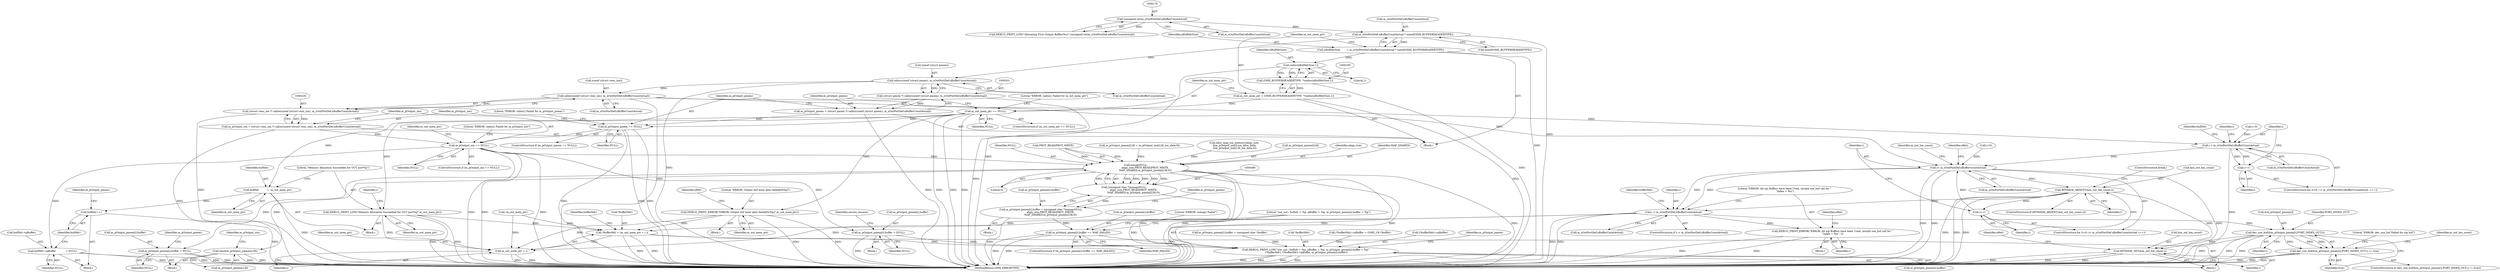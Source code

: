 digraph "0_Android_7558d03e6498e970b761aa44fff6b2c659202d95_2@API" {
"1000176" [label="(Call,m_sOutPortDef.nBufferCountActual * sizeof(OMX_BUFFERHEADERTYPE))"];
"1000169" [label="(Call,(unsigned int)m_sOutPortDef.nBufferCountActual)"];
"1000174" [label="(Call,nBufHdrSize        = m_sOutPortDef.nBufferCountActual * sizeof(OMX_BUFFERHEADERTYPE))"];
"1000186" [label="(Call,calloc(nBufHdrSize,1))"];
"1000184" [label="(Call,(OMX_BUFFERHEADERTYPE  *)calloc(nBufHdrSize,1))"];
"1000182" [label="(Call,m_out_mem_ptr = (OMX_BUFFERHEADERTYPE  *)calloc(nBufHdrSize,1))"];
"1000190" [label="(Call,m_out_mem_ptr == NULL)"];
"1000209" [label="(Call,m_pOutput_pmem == NULL)"];
"1000228" [label="(Call,m_pOutput_ion == NULL)"];
"1000290" [label="(Call,bufHdr->pBuffer            = NULL)"];
"1000472" [label="(Call,m_pOutput_pmem[i].buffer = NULL)"];
"1000609" [label="(Call,DEBUG_PRINT_LOW(\"use_out:: bufhdr = %p, pBuffer = %p, m_pOutput_pmem[i].buffer = %p\",\n (*bufferHdr), (*bufferHdr)->pBuffer, m_pOutput_pmem[i].buffer))"];
"1000491" [label="(Call,mmap(NULL,\n                        align_size,PROT_READ|PROT_WRITE,\n                        MAP_SHARED,m_pOutput_pmem[i].fd,0))"];
"1000489" [label="(Call,(unsigned char *)mmap(NULL,\n                        align_size,PROT_READ|PROT_WRITE,\n                        MAP_SHARED,m_pOutput_pmem[i].fd,0))"];
"1000483" [label="(Call,m_pOutput_pmem[i].buffer = (unsigned char *)mmap(NULL,\n                        align_size,PROT_READ|PROT_WRITE,\n                        MAP_SHARED,m_pOutput_pmem[i].fd,0))"];
"1000505" [label="(Call,m_pOutput_pmem[i].buffer == MAP_FAILED)"];
"1000515" [label="(Call,m_pOutput_pmem[i].buffer = NULL)"];
"1000522" [label="(Call,close(m_pOutput_pmem[i].fd))"];
"1000239" [label="(Call,bufHdr          =  m_out_mem_ptr)"];
"1000295" [label="(Call,bufHdr++)"];
"1000242" [label="(Call,DEBUG_PRINT_LOW(\"Memory Allocation Succeeded for OUT port%p\",m_out_mem_ptr))"];
"1000371" [label="(Call,*bufferHdr = (m_out_mem_ptr + i ))"];
"1000374" [label="(Call,m_out_mem_ptr + i)"];
"1000334" [label="(Call,DEBUG_PRINT_ERROR(\"ERROR: Output buf mem alloc failed[0x%p]\",m_out_mem_ptr))"];
"1000202" [label="(Call,calloc(sizeof (struct pmem), m_sOutPortDef.nBufferCountActual))"];
"1000200" [label="(Call,(struct pmem *) calloc(sizeof (struct pmem), m_sOutPortDef.nBufferCountActual))"];
"1000198" [label="(Call,m_pOutput_pmem = (struct pmem *) calloc(sizeof (struct pmem), m_sOutPortDef.nBufferCountActual))"];
"1000221" [label="(Call,calloc(sizeof (struct venc_ion), m_sOutPortDef.nBufferCountActual))"];
"1000219" [label="(Call,(struct venc_ion *) calloc(sizeof (struct venc_ion), m_sOutPortDef.nBufferCountActual))"];
"1000217" [label="(Call,m_pOutput_ion = (struct venc_ion *) calloc(sizeof (struct venc_ion), m_sOutPortDef.nBufferCountActual))"];
"1000249" [label="(Call,i < m_sOutPortDef.nBufferCountActual)"];
"1000254" [label="(Call,i++)"];
"1000344" [label="(Call,i< m_sOutPortDef.nBufferCountActual)"];
"1000353" [label="(Call,BITMASK_ABSENT(&m_out_bm_count,i))"];
"1000349" [label="(Call,i++)"];
"1000365" [label="(Call,i < m_sOutPortDef.nBufferCountActual)"];
"1000624" [label="(Call,dev_use_buf(&m_pOutput_pmem[i],PORT_INDEX_OUT,i))"];
"1000623" [label="(Call,dev_use_buf(&m_pOutput_pmem[i],PORT_INDEX_OUT,i) != true)"];
"1000637" [label="(Call,BITMASK_SET(&m_out_bm_count,i))"];
"1000643" [label="(Call,DEBUG_PRINT_ERROR(\"ERROR: All o/p Buffers have been Used, invalid use_buf call for \"\n \"index = %u\", i))"];
"1000624" [label="(Call,dev_use_buf(&m_pOutput_pmem[i],PORT_INDEX_OUT,i))"];
"1000611" [label="(Call,*bufferHdr)"];
"1000219" [label="(Call,(struct venc_ion *) calloc(sizeof (struct venc_ion), m_sOutPortDef.nBufferCountActual))"];
"1000249" [label="(Call,i < m_sOutPortDef.nBufferCountActual)"];
"1000644" [label="(Literal,\"ERROR: All o/p Buffers have been Used, invalid use_buf call for \"\n \"index = %u\")"];
"1000245" [label="(ControlStructure,for (i=0; i < m_sOutPortDef.nBufferCountActual ; i++))"];
"1000191" [label="(Identifier,m_out_mem_ptr)"];
"1000478" [label="(Identifier,NULL)"];
"1000371" [label="(Call,*bufferHdr = (m_out_mem_ptr + i ))"];
"1000645" [label="(Identifier,i)"];
"1000482" [label="(Block,)"];
"1000484" [label="(Call,m_pOutput_pmem[i].buffer)"];
"1000250" [label="(Identifier,i)"];
"1000639" [label="(Identifier,m_out_bm_count)"];
"1000176" [label="(Call,m_sOutPortDef.nBufferCountActual * sizeof(OMX_BUFFERHEADERTYPE))"];
"1000199" [label="(Identifier,m_pOutput_pmem)"];
"1000498" [label="(Call,m_pOutput_pmem[i].fd)"];
"1000394" [label="(Block,)"];
"1000192" [label="(Identifier,NULL)"];
"1000229" [label="(Identifier,m_pOutput_ion)"];
"1000291" [label="(Call,bufHdr->pBuffer)"];
"1000473" [label="(Call,m_pOutput_pmem[i].buffer)"];
"1000377" [label="(Call,(*bufferHdr)->pBuffer = (OMX_U8 *)buffer)"];
"1000514" [label="(Literal,\"ERROR: mmap() Failed\")"];
"1000625" [label="(Call,&m_pOutput_pmem[i])"];
"1000254" [label="(Call,i++)"];
"1000345" [label="(Identifier,i)"];
"1000504" [label="(ControlStructure,if (m_pOutput_pmem[i].buffer == MAP_FAILED))"];
"1000239" [label="(Call,bufHdr          =  m_out_mem_ptr)"];
"1000230" [label="(Identifier,NULL)"];
"1000366" [label="(Identifier,i)"];
"1000222" [label="(Call,sizeof (struct venc_ion))"];
"1000344" [label="(Call,i< m_sOutPortDef.nBufferCountActual)"];
"1000349" [label="(Call,i++)"];
"1000186" [label="(Call,calloc(nBufHdrSize,1))"];
"1000183" [label="(Identifier,m_out_mem_ptr)"];
"1000512" [label="(Block,)"];
"1000508" [label="(Identifier,m_pOutput_pmem)"];
"1000356" [label="(Identifier,i)"];
"1000380" [label="(Identifier,bufferHdr)"];
"1000228" [label="(Call,m_pOutput_ion == NULL)"];
"1000515" [label="(Call,m_pOutput_pmem[i].buffer = NULL)"];
"1000361" [label="(Identifier,eRet)"];
"1000493" [label="(Identifier,align_size)"];
"1000522" [label="(Call,close(m_pOutput_pmem[i].fd))"];
"1000531" [label="(Identifier,m_pOutput_ion)"];
"1000613" [label="(Call,(*bufferHdr)->pBuffer)"];
"1000497" [label="(Identifier,MAP_SHARED)"];
"1000300" [label="(Identifier,m_pOutput_pmem)"];
"1000627" [label="(Identifier,m_pOutput_pmem)"];
"1000374" [label="(Call,m_out_mem_ptr + i)"];
"1000629" [label="(Identifier,PORT_INDEX_OUT)"];
"1000340" [label="(ControlStructure,for (i=0; i< m_sOutPortDef.nBufferCountActual; i++))"];
"1000373" [label="(Identifier,bufferHdr)"];
"1000243" [label="(Literal,\"Memory Allocation Succeeded for OUT port%p\")"];
"1000294" [label="(Identifier,NULL)"];
"1000177" [label="(Call,m_sOutPortDef.nBufferCountActual)"];
"1000376" [label="(Identifier,i)"];
"1000211" [label="(Identifier,NULL)"];
"1000203" [label="(Call,sizeof (struct pmem))"];
"1000647" [label="(Identifier,eRet)"];
"1000367" [label="(Call,m_sOutPortDef.nBufferCountActual)"];
"1000167" [label="(Call,DEBUG_PRINT_LOW(\"Allocating First Output Buffer(%u)\",(unsigned int)m_sOutPortDef.nBufferCountActual))"];
"1000290" [label="(Call,bufHdr->pBuffer            = NULL)"];
"1000205" [label="(Call,m_sOutPortDef.nBufferCountActual)"];
"1000364" [label="(ControlStructure,if (i < m_sOutPortDef.nBufferCountActual))"];
"1000174" [label="(Call,nBufHdrSize        = m_sOutPortDef.nBufferCountActual * sizeof(OMX_BUFFERHEADERTYPE))"];
"1000617" [label="(Call,m_pOutput_pmem[i].buffer)"];
"1000523" [label="(Call,m_pOutput_pmem[i].fd)"];
"1000503" [label="(Literal,0)"];
"1000350" [label="(Identifier,i)"];
"1000184" [label="(Call,(OMX_BUFFERHEADERTYPE  *)calloc(nBufHdrSize,1))"];
"1000190" [label="(Call,m_out_mem_ptr == NULL)"];
"1000182" [label="(Call,m_out_mem_ptr = (OMX_BUFFERHEADERTYPE  *)calloc(nBufHdrSize,1))"];
"1000346" [label="(Call,m_sOutPortDef.nBufferCountActual)"];
"1000233" [label="(Literal,\"ERROR: calloc() Failed for m_pOutput_ion\")"];
"1000375" [label="(Identifier,m_out_mem_ptr)"];
"1000259" [label="(Identifier,bufHdr)"];
"1000221" [label="(Call,calloc(sizeof (struct venc_ion), m_sOutPortDef.nBufferCountActual))"];
"1000643" [label="(Call,DEBUG_PRINT_ERROR(\"ERROR: All o/p Buffers have been Used, invalid use_buf call for \"\n \"index = %u\", i))"];
"1000244" [label="(Identifier,m_out_mem_ptr)"];
"1000237" [label="(Identifier,m_out_mem_ptr)"];
"1000483" [label="(Call,m_pOutput_pmem[i].buffer = (unsigned char *)mmap(NULL,\n                        align_size,PROT_READ|PROT_WRITE,\n                        MAP_SHARED,m_pOutput_pmem[i].fd,0))"];
"1000333" [label="(Block,)"];
"1000342" [label="(Identifier,i)"];
"1000634" [label="(Literal,\"ERROR: dev_use_buf Failed for o/p buf\")"];
"1000251" [label="(Call,m_sOutPortDef.nBufferCountActual)"];
"1000217" [label="(Call,m_pOutput_ion = (struct venc_ion *) calloc(sizeof (struct venc_ion), m_sOutPortDef.nBufferCountActual))"];
"1000240" [label="(Identifier,bufHdr)"];
"1000354" [label="(Call,&m_out_bm_count)"];
"1000157" [label="(Call,!m_out_mem_ptr)"];
"1000224" [label="(Call,m_sOutPortDef.nBufferCountActual)"];
"1000589" [label="(Call,m_pOutput_pmem[i].buffer = (unsigned char *)buffer)"];
"1000630" [label="(Identifier,i)"];
"1000492" [label="(Identifier,NULL)"];
"1000494" [label="(Call,PROT_READ|PROT_WRITE)"];
"1000370" [label="(Block,)"];
"1000295" [label="(Call,bufHdr++)"];
"1000651" [label="(MethodReturn,OMX_ERRORTYPE)"];
"1000352" [label="(ControlStructure,if (BITMASK_ABSENT(&m_out_bm_count,i)))"];
"1000187" [label="(Identifier,nBufHdrSize)"];
"1000481" [label="(Identifier,secure_session)"];
"1000609" [label="(Call,DEBUG_PRINT_LOW(\"use_out:: bufhdr = %p, pBuffer = %p, m_pOutput_pmem[i].buffer = %p\",\n (*bufferHdr), (*bufferHdr)->pBuffer, m_pOutput_pmem[i].buffer))"];
"1000622" [label="(ControlStructure,if (dev_use_buf(&m_pOutput_pmem[i],PORT_INDEX_OUT,i) != true))"];
"1000169" [label="(Call,(unsigned int)m_sOutPortDef.nBufferCountActual)"];
"1000189" [label="(ControlStructure,if (m_out_mem_ptr == NULL))"];
"1000247" [label="(Identifier,i)"];
"1000642" [label="(Block,)"];
"1000209" [label="(Call,m_pOutput_pmem == NULL)"];
"1000256" [label="(Block,)"];
"1000296" [label="(Identifier,bufHdr)"];
"1000188" [label="(Literal,1)"];
"1000358" [label="(ControlStructure,break;)"];
"1000200" [label="(Call,(struct pmem *) calloc(sizeof (struct pmem), m_sOutPortDef.nBufferCountActual))"];
"1000338" [label="(Identifier,eRet)"];
"1000472" [label="(Call,m_pOutput_pmem[i].buffer = NULL)"];
"1000159" [label="(Block,)"];
"1000443" [label="(Call,m_pOutput_pmem[i].fd = m_pOutput_ion[i].fd_ion_data.fd)"];
"1000650" [label="(Identifier,eRet)"];
"1000195" [label="(Literal,\"ERROR: calloc() Failed for m_out_mem_ptr\")"];
"1000218" [label="(Identifier,m_pOutput_ion)"];
"1000180" [label="(Call,sizeof(OMX_BUFFERHEADERTYPE))"];
"1000638" [label="(Call,&m_out_bm_count)"];
"1000202" [label="(Call,calloc(sizeof (struct pmem), m_sOutPortDef.nBufferCountActual))"];
"1000246" [label="(Call,i=0)"];
"1000198" [label="(Call,m_pOutput_pmem = (struct pmem *) calloc(sizeof (struct pmem), m_sOutPortDef.nBufferCountActual))"];
"1000491" [label="(Call,mmap(NULL,\n                        align_size,PROT_READ|PROT_WRITE,\n                        MAP_SHARED,m_pOutput_pmem[i].fd,0))"];
"1000623" [label="(Call,dev_use_buf(&m_pOutput_pmem[i],PORT_INDEX_OUT,i) != true)"];
"1000175" [label="(Identifier,nBufHdrSize)"];
"1000365" [label="(Call,i < m_sOutPortDef.nBufferCountActual)"];
"1000415" [label="(Call,alloc_map_ion_memory(align_size,\n &m_pOutput_ion[i].ion_alloc_data,\n &m_pOutput_ion[i].fd_ion_data,0))"];
"1000214" [label="(Literal,\"ERROR: calloc() Failed for m_pOutput_pmem\")"];
"1000506" [label="(Call,m_pOutput_pmem[i].buffer)"];
"1000334" [label="(Call,DEBUG_PRINT_ERROR(\"ERROR: Output buf mem alloc failed[0x%p]\",m_out_mem_ptr))"];
"1000525" [label="(Identifier,m_pOutput_pmem)"];
"1000516" [label="(Call,m_pOutput_pmem[i].buffer)"];
"1000242" [label="(Call,DEBUG_PRINT_LOW(\"Memory Allocation Succeeded for OUT port%p\",m_out_mem_ptr))"];
"1000489" [label="(Call,(unsigned char *)mmap(NULL,\n                        align_size,PROT_READ|PROT_WRITE,\n                        MAP_SHARED,m_pOutput_pmem[i].fd,0))"];
"1000511" [label="(Identifier,MAP_FAILED)"];
"1000210" [label="(Identifier,m_pOutput_pmem)"];
"1000372" [label="(Call,*bufferHdr)"];
"1000341" [label="(Call,i=0)"];
"1000631" [label="(Identifier,true)"];
"1000241" [label="(Identifier,m_out_mem_ptr)"];
"1000208" [label="(ControlStructure,if (m_pOutput_pmem == NULL))"];
"1000238" [label="(Block,)"];
"1000637" [label="(Call,BITMASK_SET(&m_out_bm_count,i))"];
"1000227" [label="(ControlStructure,if (m_pOutput_ion == NULL))"];
"1000335" [label="(Literal,\"ERROR: Output buf mem alloc failed[0x%p]\")"];
"1000355" [label="(Identifier,m_out_bm_count)"];
"1000505" [label="(Call,m_pOutput_pmem[i].buffer == MAP_FAILED)"];
"1000336" [label="(Identifier,m_out_mem_ptr)"];
"1000353" [label="(Call,BITMASK_ABSENT(&m_out_bm_count,i))"];
"1000521" [label="(Identifier,NULL)"];
"1000640" [label="(Identifier,i)"];
"1000171" [label="(Call,m_sOutPortDef.nBufferCountActual)"];
"1000610" [label="(Literal,\"use_out:: bufhdr = %p, pBuffer = %p, m_pOutput_pmem[i].buffer = %p\")"];
"1000255" [label="(Identifier,i)"];
"1000176" -> "1000174"  [label="AST: "];
"1000176" -> "1000180"  [label="CFG: "];
"1000177" -> "1000176"  [label="AST: "];
"1000180" -> "1000176"  [label="AST: "];
"1000174" -> "1000176"  [label="CFG: "];
"1000176" -> "1000651"  [label="DDG: "];
"1000176" -> "1000174"  [label="DDG: "];
"1000169" -> "1000176"  [label="DDG: "];
"1000176" -> "1000202"  [label="DDG: "];
"1000169" -> "1000167"  [label="AST: "];
"1000169" -> "1000171"  [label="CFG: "];
"1000170" -> "1000169"  [label="AST: "];
"1000171" -> "1000169"  [label="AST: "];
"1000167" -> "1000169"  [label="CFG: "];
"1000169" -> "1000167"  [label="DDG: "];
"1000174" -> "1000159"  [label="AST: "];
"1000175" -> "1000174"  [label="AST: "];
"1000183" -> "1000174"  [label="CFG: "];
"1000174" -> "1000651"  [label="DDG: "];
"1000174" -> "1000186"  [label="DDG: "];
"1000186" -> "1000184"  [label="AST: "];
"1000186" -> "1000188"  [label="CFG: "];
"1000187" -> "1000186"  [label="AST: "];
"1000188" -> "1000186"  [label="AST: "];
"1000184" -> "1000186"  [label="CFG: "];
"1000186" -> "1000651"  [label="DDG: "];
"1000186" -> "1000184"  [label="DDG: "];
"1000186" -> "1000184"  [label="DDG: "];
"1000184" -> "1000182"  [label="AST: "];
"1000185" -> "1000184"  [label="AST: "];
"1000182" -> "1000184"  [label="CFG: "];
"1000184" -> "1000651"  [label="DDG: "];
"1000184" -> "1000182"  [label="DDG: "];
"1000182" -> "1000159"  [label="AST: "];
"1000183" -> "1000182"  [label="AST: "];
"1000191" -> "1000182"  [label="CFG: "];
"1000182" -> "1000651"  [label="DDG: "];
"1000182" -> "1000190"  [label="DDG: "];
"1000190" -> "1000189"  [label="AST: "];
"1000190" -> "1000192"  [label="CFG: "];
"1000191" -> "1000190"  [label="AST: "];
"1000192" -> "1000190"  [label="AST: "];
"1000195" -> "1000190"  [label="CFG: "];
"1000199" -> "1000190"  [label="CFG: "];
"1000190" -> "1000651"  [label="DDG: "];
"1000190" -> "1000651"  [label="DDG: "];
"1000190" -> "1000651"  [label="DDG: "];
"1000190" -> "1000209"  [label="DDG: "];
"1000190" -> "1000239"  [label="DDG: "];
"1000190" -> "1000242"  [label="DDG: "];
"1000190" -> "1000334"  [label="DDG: "];
"1000209" -> "1000208"  [label="AST: "];
"1000209" -> "1000211"  [label="CFG: "];
"1000210" -> "1000209"  [label="AST: "];
"1000211" -> "1000209"  [label="AST: "];
"1000214" -> "1000209"  [label="CFG: "];
"1000218" -> "1000209"  [label="CFG: "];
"1000209" -> "1000651"  [label="DDG: "];
"1000209" -> "1000651"  [label="DDG: "];
"1000209" -> "1000651"  [label="DDG: "];
"1000198" -> "1000209"  [label="DDG: "];
"1000209" -> "1000228"  [label="DDG: "];
"1000228" -> "1000227"  [label="AST: "];
"1000228" -> "1000230"  [label="CFG: "];
"1000229" -> "1000228"  [label="AST: "];
"1000230" -> "1000228"  [label="AST: "];
"1000233" -> "1000228"  [label="CFG: "];
"1000237" -> "1000228"  [label="CFG: "];
"1000228" -> "1000651"  [label="DDG: "];
"1000228" -> "1000651"  [label="DDG: "];
"1000228" -> "1000651"  [label="DDG: "];
"1000217" -> "1000228"  [label="DDG: "];
"1000228" -> "1000290"  [label="DDG: "];
"1000228" -> "1000472"  [label="DDG: "];
"1000228" -> "1000491"  [label="DDG: "];
"1000290" -> "1000256"  [label="AST: "];
"1000290" -> "1000294"  [label="CFG: "];
"1000291" -> "1000290"  [label="AST: "];
"1000294" -> "1000290"  [label="AST: "];
"1000296" -> "1000290"  [label="CFG: "];
"1000290" -> "1000651"  [label="DDG: "];
"1000290" -> "1000651"  [label="DDG: "];
"1000472" -> "1000394"  [label="AST: "];
"1000472" -> "1000478"  [label="CFG: "];
"1000473" -> "1000472"  [label="AST: "];
"1000478" -> "1000472"  [label="AST: "];
"1000481" -> "1000472"  [label="CFG: "];
"1000472" -> "1000651"  [label="DDG: "];
"1000472" -> "1000609"  [label="DDG: "];
"1000609" -> "1000370"  [label="AST: "];
"1000609" -> "1000617"  [label="CFG: "];
"1000610" -> "1000609"  [label="AST: "];
"1000611" -> "1000609"  [label="AST: "];
"1000613" -> "1000609"  [label="AST: "];
"1000617" -> "1000609"  [label="AST: "];
"1000627" -> "1000609"  [label="CFG: "];
"1000609" -> "1000651"  [label="DDG: "];
"1000609" -> "1000651"  [label="DDG: "];
"1000609" -> "1000651"  [label="DDG: "];
"1000609" -> "1000651"  [label="DDG: "];
"1000371" -> "1000609"  [label="DDG: "];
"1000377" -> "1000609"  [label="DDG: "];
"1000505" -> "1000609"  [label="DDG: "];
"1000589" -> "1000609"  [label="DDG: "];
"1000491" -> "1000489"  [label="AST: "];
"1000491" -> "1000503"  [label="CFG: "];
"1000492" -> "1000491"  [label="AST: "];
"1000493" -> "1000491"  [label="AST: "];
"1000494" -> "1000491"  [label="AST: "];
"1000497" -> "1000491"  [label="AST: "];
"1000498" -> "1000491"  [label="AST: "];
"1000503" -> "1000491"  [label="AST: "];
"1000489" -> "1000491"  [label="CFG: "];
"1000491" -> "1000651"  [label="DDG: "];
"1000491" -> "1000651"  [label="DDG: "];
"1000491" -> "1000651"  [label="DDG: "];
"1000491" -> "1000651"  [label="DDG: "];
"1000491" -> "1000651"  [label="DDG: "];
"1000491" -> "1000489"  [label="DDG: "];
"1000491" -> "1000489"  [label="DDG: "];
"1000491" -> "1000489"  [label="DDG: "];
"1000491" -> "1000489"  [label="DDG: "];
"1000491" -> "1000489"  [label="DDG: "];
"1000491" -> "1000489"  [label="DDG: "];
"1000415" -> "1000491"  [label="DDG: "];
"1000494" -> "1000491"  [label="DDG: "];
"1000494" -> "1000491"  [label="DDG: "];
"1000443" -> "1000491"  [label="DDG: "];
"1000491" -> "1000515"  [label="DDG: "];
"1000491" -> "1000522"  [label="DDG: "];
"1000489" -> "1000483"  [label="AST: "];
"1000490" -> "1000489"  [label="AST: "];
"1000483" -> "1000489"  [label="CFG: "];
"1000489" -> "1000651"  [label="DDG: "];
"1000489" -> "1000483"  [label="DDG: "];
"1000483" -> "1000482"  [label="AST: "];
"1000484" -> "1000483"  [label="AST: "];
"1000508" -> "1000483"  [label="CFG: "];
"1000483" -> "1000651"  [label="DDG: "];
"1000483" -> "1000505"  [label="DDG: "];
"1000505" -> "1000504"  [label="AST: "];
"1000505" -> "1000511"  [label="CFG: "];
"1000506" -> "1000505"  [label="AST: "];
"1000511" -> "1000505"  [label="AST: "];
"1000514" -> "1000505"  [label="CFG: "];
"1000610" -> "1000505"  [label="CFG: "];
"1000505" -> "1000651"  [label="DDG: "];
"1000505" -> "1000651"  [label="DDG: "];
"1000515" -> "1000512"  [label="AST: "];
"1000515" -> "1000521"  [label="CFG: "];
"1000516" -> "1000515"  [label="AST: "];
"1000521" -> "1000515"  [label="AST: "];
"1000525" -> "1000515"  [label="CFG: "];
"1000515" -> "1000651"  [label="DDG: "];
"1000515" -> "1000651"  [label="DDG: "];
"1000522" -> "1000512"  [label="AST: "];
"1000522" -> "1000523"  [label="CFG: "];
"1000523" -> "1000522"  [label="AST: "];
"1000531" -> "1000522"  [label="CFG: "];
"1000522" -> "1000651"  [label="DDG: "];
"1000522" -> "1000651"  [label="DDG: "];
"1000239" -> "1000238"  [label="AST: "];
"1000239" -> "1000241"  [label="CFG: "];
"1000240" -> "1000239"  [label="AST: "];
"1000241" -> "1000239"  [label="AST: "];
"1000243" -> "1000239"  [label="CFG: "];
"1000239" -> "1000651"  [label="DDG: "];
"1000239" -> "1000295"  [label="DDG: "];
"1000295" -> "1000256"  [label="AST: "];
"1000295" -> "1000296"  [label="CFG: "];
"1000296" -> "1000295"  [label="AST: "];
"1000300" -> "1000295"  [label="CFG: "];
"1000295" -> "1000651"  [label="DDG: "];
"1000242" -> "1000238"  [label="AST: "];
"1000242" -> "1000244"  [label="CFG: "];
"1000243" -> "1000242"  [label="AST: "];
"1000244" -> "1000242"  [label="AST: "];
"1000247" -> "1000242"  [label="CFG: "];
"1000242" -> "1000651"  [label="DDG: "];
"1000242" -> "1000651"  [label="DDG: "];
"1000242" -> "1000371"  [label="DDG: "];
"1000242" -> "1000374"  [label="DDG: "];
"1000371" -> "1000370"  [label="AST: "];
"1000371" -> "1000374"  [label="CFG: "];
"1000372" -> "1000371"  [label="AST: "];
"1000374" -> "1000371"  [label="AST: "];
"1000380" -> "1000371"  [label="CFG: "];
"1000371" -> "1000651"  [label="DDG: "];
"1000371" -> "1000651"  [label="DDG: "];
"1000334" -> "1000371"  [label="DDG: "];
"1000157" -> "1000371"  [label="DDG: "];
"1000365" -> "1000371"  [label="DDG: "];
"1000374" -> "1000376"  [label="CFG: "];
"1000375" -> "1000374"  [label="AST: "];
"1000376" -> "1000374"  [label="AST: "];
"1000374" -> "1000651"  [label="DDG: "];
"1000374" -> "1000651"  [label="DDG: "];
"1000334" -> "1000374"  [label="DDG: "];
"1000157" -> "1000374"  [label="DDG: "];
"1000365" -> "1000374"  [label="DDG: "];
"1000334" -> "1000333"  [label="AST: "];
"1000334" -> "1000336"  [label="CFG: "];
"1000335" -> "1000334"  [label="AST: "];
"1000336" -> "1000334"  [label="AST: "];
"1000338" -> "1000334"  [label="CFG: "];
"1000334" -> "1000651"  [label="DDG: "];
"1000334" -> "1000651"  [label="DDG: "];
"1000202" -> "1000200"  [label="AST: "];
"1000202" -> "1000205"  [label="CFG: "];
"1000203" -> "1000202"  [label="AST: "];
"1000205" -> "1000202"  [label="AST: "];
"1000200" -> "1000202"  [label="CFG: "];
"1000202" -> "1000651"  [label="DDG: "];
"1000202" -> "1000200"  [label="DDG: "];
"1000202" -> "1000221"  [label="DDG: "];
"1000200" -> "1000198"  [label="AST: "];
"1000201" -> "1000200"  [label="AST: "];
"1000198" -> "1000200"  [label="CFG: "];
"1000200" -> "1000651"  [label="DDG: "];
"1000200" -> "1000198"  [label="DDG: "];
"1000198" -> "1000159"  [label="AST: "];
"1000199" -> "1000198"  [label="AST: "];
"1000210" -> "1000198"  [label="CFG: "];
"1000198" -> "1000651"  [label="DDG: "];
"1000221" -> "1000219"  [label="AST: "];
"1000221" -> "1000224"  [label="CFG: "];
"1000222" -> "1000221"  [label="AST: "];
"1000224" -> "1000221"  [label="AST: "];
"1000219" -> "1000221"  [label="CFG: "];
"1000221" -> "1000651"  [label="DDG: "];
"1000221" -> "1000219"  [label="DDG: "];
"1000221" -> "1000249"  [label="DDG: "];
"1000221" -> "1000344"  [label="DDG: "];
"1000219" -> "1000217"  [label="AST: "];
"1000220" -> "1000219"  [label="AST: "];
"1000217" -> "1000219"  [label="CFG: "];
"1000219" -> "1000651"  [label="DDG: "];
"1000219" -> "1000217"  [label="DDG: "];
"1000217" -> "1000159"  [label="AST: "];
"1000218" -> "1000217"  [label="AST: "];
"1000229" -> "1000217"  [label="CFG: "];
"1000217" -> "1000651"  [label="DDG: "];
"1000249" -> "1000245"  [label="AST: "];
"1000249" -> "1000251"  [label="CFG: "];
"1000250" -> "1000249"  [label="AST: "];
"1000251" -> "1000249"  [label="AST: "];
"1000259" -> "1000249"  [label="CFG: "];
"1000342" -> "1000249"  [label="CFG: "];
"1000249" -> "1000651"  [label="DDG: "];
"1000254" -> "1000249"  [label="DDG: "];
"1000246" -> "1000249"  [label="DDG: "];
"1000249" -> "1000254"  [label="DDG: "];
"1000249" -> "1000344"  [label="DDG: "];
"1000254" -> "1000245"  [label="AST: "];
"1000254" -> "1000255"  [label="CFG: "];
"1000255" -> "1000254"  [label="AST: "];
"1000250" -> "1000254"  [label="CFG: "];
"1000344" -> "1000340"  [label="AST: "];
"1000344" -> "1000346"  [label="CFG: "];
"1000345" -> "1000344"  [label="AST: "];
"1000346" -> "1000344"  [label="AST: "];
"1000355" -> "1000344"  [label="CFG: "];
"1000361" -> "1000344"  [label="CFG: "];
"1000344" -> "1000651"  [label="DDG: "];
"1000344" -> "1000651"  [label="DDG: "];
"1000344" -> "1000651"  [label="DDG: "];
"1000341" -> "1000344"  [label="DDG: "];
"1000349" -> "1000344"  [label="DDG: "];
"1000344" -> "1000353"  [label="DDG: "];
"1000344" -> "1000365"  [label="DDG: "];
"1000344" -> "1000365"  [label="DDG: "];
"1000353" -> "1000352"  [label="AST: "];
"1000353" -> "1000356"  [label="CFG: "];
"1000354" -> "1000353"  [label="AST: "];
"1000356" -> "1000353"  [label="AST: "];
"1000358" -> "1000353"  [label="CFG: "];
"1000350" -> "1000353"  [label="CFG: "];
"1000353" -> "1000651"  [label="DDG: "];
"1000353" -> "1000651"  [label="DDG: "];
"1000353" -> "1000651"  [label="DDG: "];
"1000353" -> "1000349"  [label="DDG: "];
"1000353" -> "1000365"  [label="DDG: "];
"1000353" -> "1000637"  [label="DDG: "];
"1000349" -> "1000340"  [label="AST: "];
"1000349" -> "1000350"  [label="CFG: "];
"1000350" -> "1000349"  [label="AST: "];
"1000345" -> "1000349"  [label="CFG: "];
"1000365" -> "1000364"  [label="AST: "];
"1000365" -> "1000367"  [label="CFG: "];
"1000366" -> "1000365"  [label="AST: "];
"1000367" -> "1000365"  [label="AST: "];
"1000373" -> "1000365"  [label="CFG: "];
"1000644" -> "1000365"  [label="CFG: "];
"1000365" -> "1000651"  [label="DDG: "];
"1000365" -> "1000651"  [label="DDG: "];
"1000365" -> "1000624"  [label="DDG: "];
"1000365" -> "1000643"  [label="DDG: "];
"1000624" -> "1000623"  [label="AST: "];
"1000624" -> "1000630"  [label="CFG: "];
"1000625" -> "1000624"  [label="AST: "];
"1000629" -> "1000624"  [label="AST: "];
"1000630" -> "1000624"  [label="AST: "];
"1000631" -> "1000624"  [label="CFG: "];
"1000624" -> "1000651"  [label="DDG: "];
"1000624" -> "1000651"  [label="DDG: "];
"1000624" -> "1000651"  [label="DDG: "];
"1000624" -> "1000623"  [label="DDG: "];
"1000624" -> "1000623"  [label="DDG: "];
"1000624" -> "1000623"  [label="DDG: "];
"1000624" -> "1000637"  [label="DDG: "];
"1000623" -> "1000622"  [label="AST: "];
"1000623" -> "1000631"  [label="CFG: "];
"1000631" -> "1000623"  [label="AST: "];
"1000634" -> "1000623"  [label="CFG: "];
"1000639" -> "1000623"  [label="CFG: "];
"1000623" -> "1000651"  [label="DDG: "];
"1000623" -> "1000651"  [label="DDG: "];
"1000623" -> "1000651"  [label="DDG: "];
"1000637" -> "1000370"  [label="AST: "];
"1000637" -> "1000640"  [label="CFG: "];
"1000638" -> "1000637"  [label="AST: "];
"1000640" -> "1000637"  [label="AST: "];
"1000650" -> "1000637"  [label="CFG: "];
"1000637" -> "1000651"  [label="DDG: "];
"1000637" -> "1000651"  [label="DDG: "];
"1000637" -> "1000651"  [label="DDG: "];
"1000643" -> "1000642"  [label="AST: "];
"1000643" -> "1000645"  [label="CFG: "];
"1000644" -> "1000643"  [label="AST: "];
"1000645" -> "1000643"  [label="AST: "];
"1000647" -> "1000643"  [label="CFG: "];
"1000643" -> "1000651"  [label="DDG: "];
"1000643" -> "1000651"  [label="DDG: "];
}
